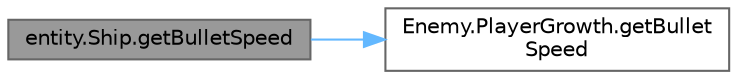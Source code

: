 digraph "entity.Ship.getBulletSpeed"
{
 // LATEX_PDF_SIZE
  bgcolor="transparent";
  edge [fontname=Helvetica,fontsize=10,labelfontname=Helvetica,labelfontsize=10];
  node [fontname=Helvetica,fontsize=10,shape=box,height=0.2,width=0.4];
  rankdir="LR";
  Node1 [id="Node000001",label="entity.Ship.getBulletSpeed",height=0.2,width=0.4,color="gray40", fillcolor="grey60", style="filled", fontcolor="black",tooltip="Calculates and returns the bullet speed in Pixels per frame."];
  Node1 -> Node2 [id="edge1_Node000001_Node000002",color="steelblue1",style="solid",tooltip=" "];
  Node2 [id="Node000002",label="Enemy.PlayerGrowth.getBullet\lSpeed",height=0.2,width=0.4,color="grey40", fillcolor="white", style="filled",URL="$class_enemy_1_1_player_growth.html#acdf3474eea58fcc63344d3bf646542a4",tooltip=" "];
}

